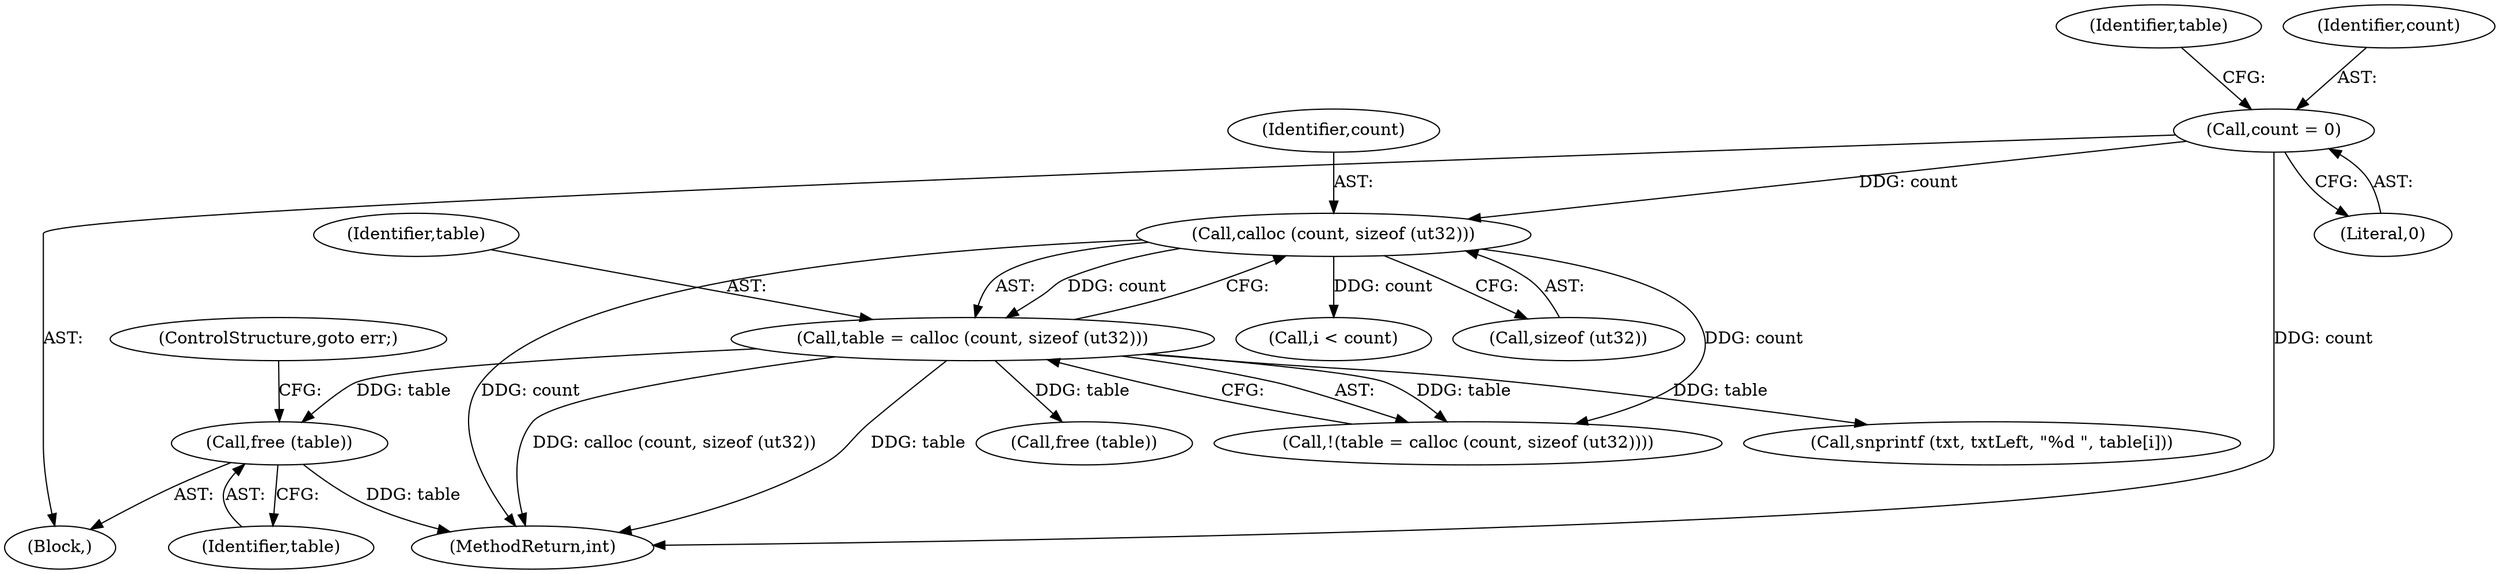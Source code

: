 digraph "0_radare2_bd276ef2fd8ac3401e65be7c126a43175ccfbcd7@API" {
"1000640" [label="(Call,free (table))"];
"1000473" [label="(Call,table = calloc (count, sizeof (ut32)))"];
"1000475" [label="(Call,calloc (count, sizeof (ut32)))"];
"1000437" [label="(Call,count = 0)"];
"1000641" [label="(Identifier,table)"];
"1000636" [label="(Call,free (table))"];
"1000640" [label="(Call,free (table))"];
"1000475" [label="(Call,calloc (count, sizeof (ut32)))"];
"1000494" [label="(Call,i < count)"];
"1000642" [label="(ControlStructure,goto err;)"];
"1000473" [label="(Call,table = calloc (count, sizeof (ut32)))"];
"1000612" [label="(Call,snprintf (txt, txtLeft, \"%d \", table[i]))"];
"1000439" [label="(Literal,0)"];
"1000477" [label="(Call,sizeof (ut32))"];
"1000442" [label="(Identifier,table)"];
"1000472" [label="(Call,!(table = calloc (count, sizeof (ut32))))"];
"1000474" [label="(Identifier,table)"];
"1000476" [label="(Identifier,count)"];
"1000435" [label="(Block,)"];
"1000437" [label="(Call,count = 0)"];
"1001097" [label="(MethodReturn,int)"];
"1000438" [label="(Identifier,count)"];
"1000640" -> "1000435"  [label="AST: "];
"1000640" -> "1000641"  [label="CFG: "];
"1000641" -> "1000640"  [label="AST: "];
"1000642" -> "1000640"  [label="CFG: "];
"1000640" -> "1001097"  [label="DDG: table"];
"1000473" -> "1000640"  [label="DDG: table"];
"1000473" -> "1000472"  [label="AST: "];
"1000473" -> "1000475"  [label="CFG: "];
"1000474" -> "1000473"  [label="AST: "];
"1000475" -> "1000473"  [label="AST: "];
"1000472" -> "1000473"  [label="CFG: "];
"1000473" -> "1001097"  [label="DDG: table"];
"1000473" -> "1001097"  [label="DDG: calloc (count, sizeof (ut32))"];
"1000473" -> "1000472"  [label="DDG: table"];
"1000475" -> "1000473"  [label="DDG: count"];
"1000473" -> "1000612"  [label="DDG: table"];
"1000473" -> "1000636"  [label="DDG: table"];
"1000475" -> "1000477"  [label="CFG: "];
"1000476" -> "1000475"  [label="AST: "];
"1000477" -> "1000475"  [label="AST: "];
"1000475" -> "1001097"  [label="DDG: count"];
"1000475" -> "1000472"  [label="DDG: count"];
"1000437" -> "1000475"  [label="DDG: count"];
"1000475" -> "1000494"  [label="DDG: count"];
"1000437" -> "1000435"  [label="AST: "];
"1000437" -> "1000439"  [label="CFG: "];
"1000438" -> "1000437"  [label="AST: "];
"1000439" -> "1000437"  [label="AST: "];
"1000442" -> "1000437"  [label="CFG: "];
"1000437" -> "1001097"  [label="DDG: count"];
}
